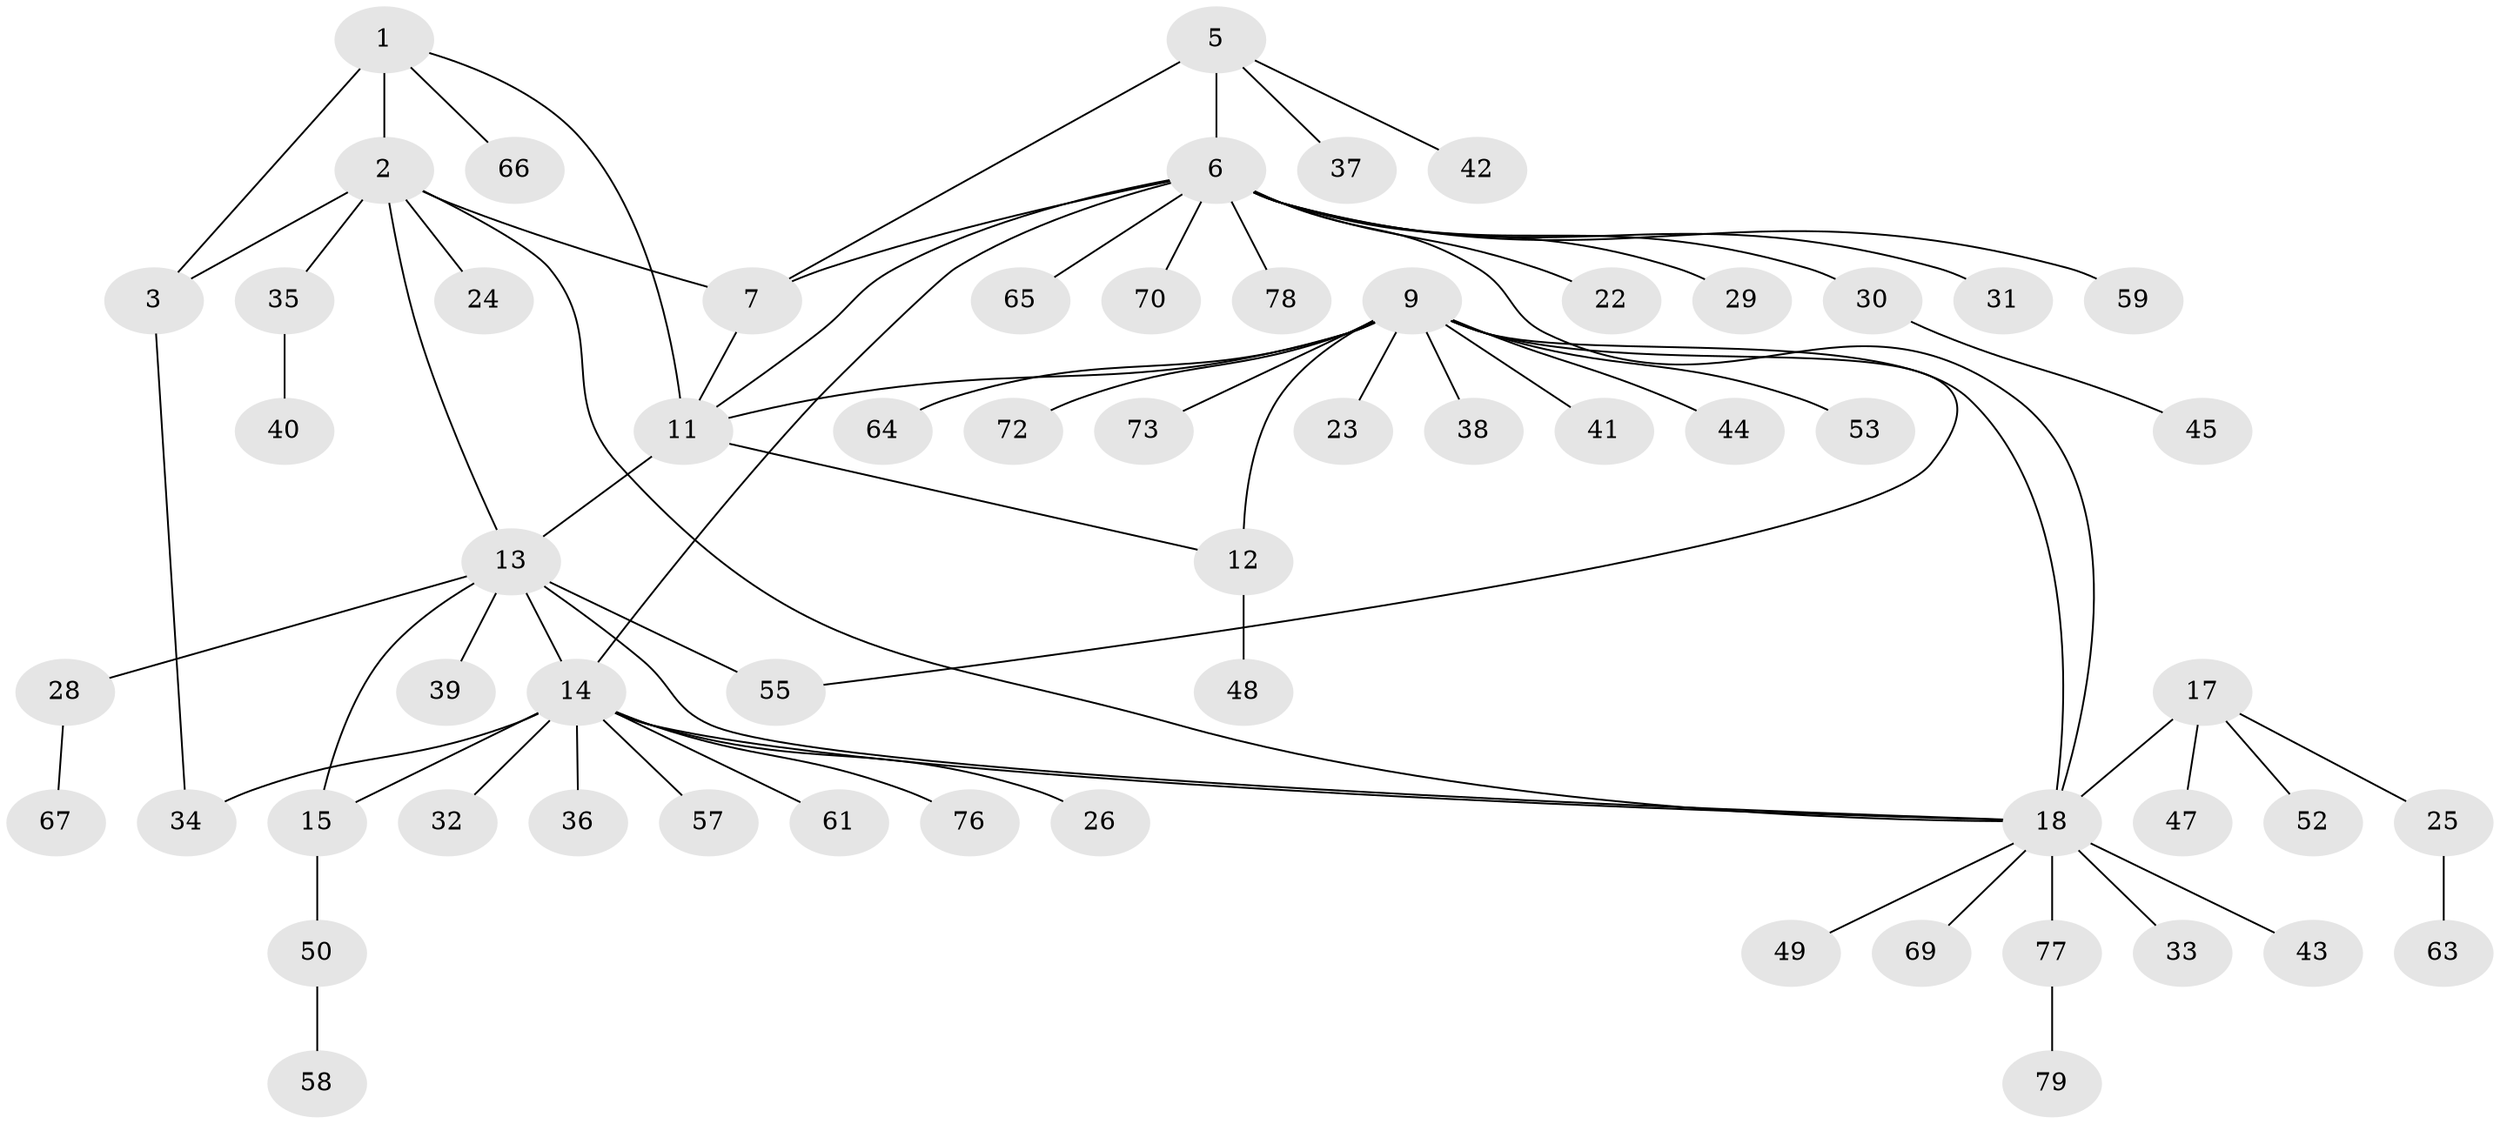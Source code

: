// original degree distribution, {6: 0.06097560975609756, 5: 0.07317073170731707, 4: 0.04878048780487805, 12: 0.012195121951219513, 10: 0.036585365853658534, 7: 0.024390243902439025, 2: 0.13414634146341464, 1: 0.5609756097560976, 3: 0.04878048780487805}
// Generated by graph-tools (version 1.1) at 2025/42/03/06/25 10:42:14]
// undirected, 61 vertices, 74 edges
graph export_dot {
graph [start="1"]
  node [color=gray90,style=filled];
  1 [super="+46"];
  2 [super="+4"];
  3 [super="+27"];
  5 [super="+68"];
  6 [super="+8"];
  7;
  9 [super="+10"];
  11 [super="+82"];
  12 [super="+80"];
  13 [super="+16"];
  14 [super="+21"];
  15;
  17 [super="+20"];
  18 [super="+19"];
  22 [super="+81"];
  23;
  24;
  25 [super="+54"];
  26;
  28 [super="+62"];
  29;
  30 [super="+71"];
  31;
  32;
  33;
  34;
  35 [super="+75"];
  36 [super="+60"];
  37;
  38;
  39 [super="+56"];
  40 [super="+74"];
  41;
  42;
  43;
  44;
  45;
  47;
  48;
  49;
  50 [super="+51"];
  52;
  53;
  55;
  57;
  58;
  59;
  61;
  63;
  64;
  65;
  66;
  67;
  69;
  70;
  72;
  73;
  76;
  77;
  78;
  79;
  1 -- 2 [weight=2];
  1 -- 3;
  1 -- 11;
  1 -- 66;
  2 -- 3 [weight=2];
  2 -- 18;
  2 -- 24;
  2 -- 35;
  2 -- 7;
  2 -- 13;
  3 -- 34;
  5 -- 6 [weight=2];
  5 -- 7;
  5 -- 37;
  5 -- 42;
  6 -- 7 [weight=2];
  6 -- 14;
  6 -- 65;
  6 -- 70;
  6 -- 78;
  6 -- 18;
  6 -- 22;
  6 -- 59;
  6 -- 29;
  6 -- 30;
  6 -- 31;
  6 -- 11;
  7 -- 11;
  9 -- 11 [weight=2];
  9 -- 12 [weight=2];
  9 -- 23;
  9 -- 44;
  9 -- 53;
  9 -- 55;
  9 -- 72;
  9 -- 73;
  9 -- 64;
  9 -- 38;
  9 -- 41;
  9 -- 18;
  11 -- 12;
  11 -- 13;
  12 -- 48;
  13 -- 14 [weight=2];
  13 -- 15 [weight=2];
  13 -- 28;
  13 -- 55;
  13 -- 39;
  13 -- 18;
  14 -- 15;
  14 -- 26;
  14 -- 32;
  14 -- 36;
  14 -- 57;
  14 -- 76;
  14 -- 18;
  14 -- 34;
  14 -- 61;
  15 -- 50;
  17 -- 18 [weight=4];
  17 -- 25;
  17 -- 47;
  17 -- 52;
  18 -- 33;
  18 -- 43;
  18 -- 49;
  18 -- 77;
  18 -- 69;
  25 -- 63;
  28 -- 67;
  30 -- 45;
  35 -- 40;
  50 -- 58;
  77 -- 79;
}
